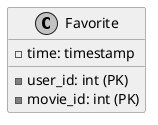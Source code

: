 @startuml
' 设置皮肤参数
skinparam monochrome true
skinparam class {
    BackgroundColor #EEEEFF
    BorderColor #6666AA
    ArrowColor #6666AA
}

class Favorite {
    -user_id: int (PK)
    -movie_id: int (PK)
    -time: timestamp
}
@enduml